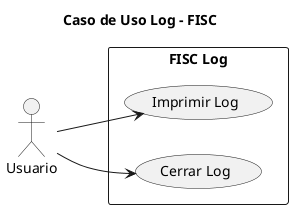@startuml

title Caso de Uso Log - FISC

left to right direction

actor Usuario as user

rectangle "FISC Log" {
    usecase "Imprimir Log" as imprimirLog
    usecase "Cerrar Log" as cerrarLog
}

user --> imprimirLog : ""
user --> cerrarLog : ""

@enduml